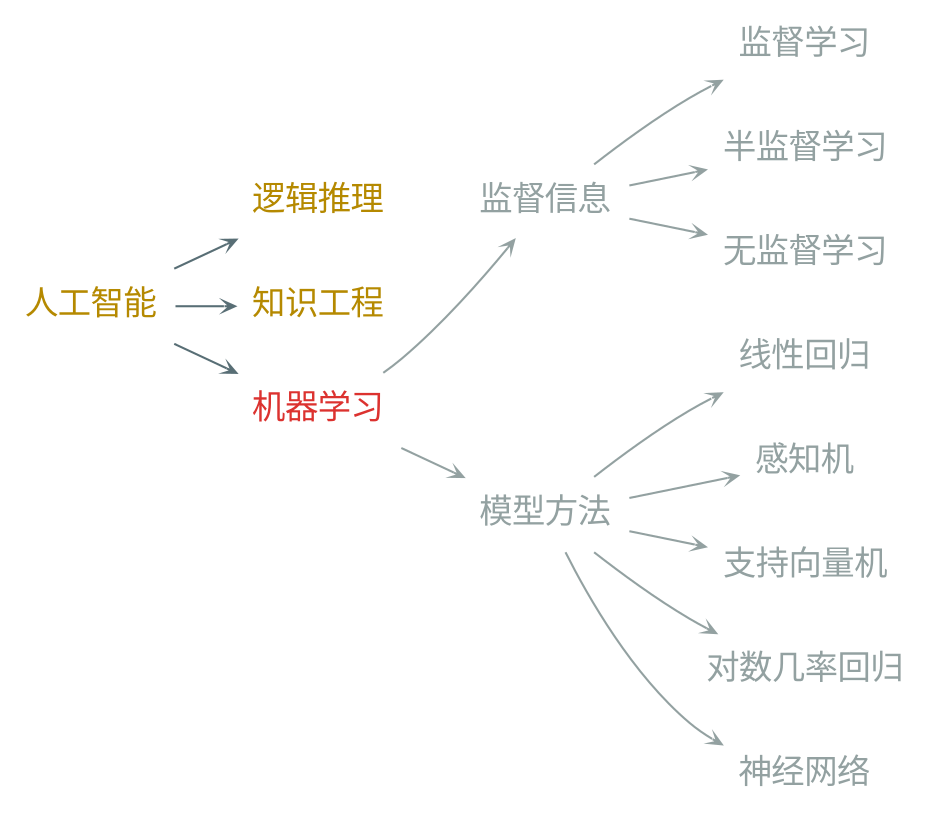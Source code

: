 digraph g {
    graph [nodesep=0.2, ranksep=0.4]
    rankdir=LR
    node [shape=plaintext fontname="EBG,fzlz" fontcolor="#b58900" fontsize=16]
    edge [arrowhead=vee fontname="EBG,fzlz" color="#586e75" fontcolor="#268bd2" fontsize=12 arrowsize=0.5]
    bgcolor="transparent"

    人工智能 -> {逻辑推理, 知识工程}

    node [fontcolor="#dc322f"]

    人工智能 -> 机器学习

    node [fontcolor="#93a1a1"]
    edge [color="#93a1a1" fontcolor="#93a1a1"]

    机器学习 -> {监督信息, 模型方法}

    监督信息 -> {监督学习, 半监督学习, 无监督学习}

    模型方法 -> {线性回归, 感知机, 支持向量机, 对数几率回归, 神经网络}
}